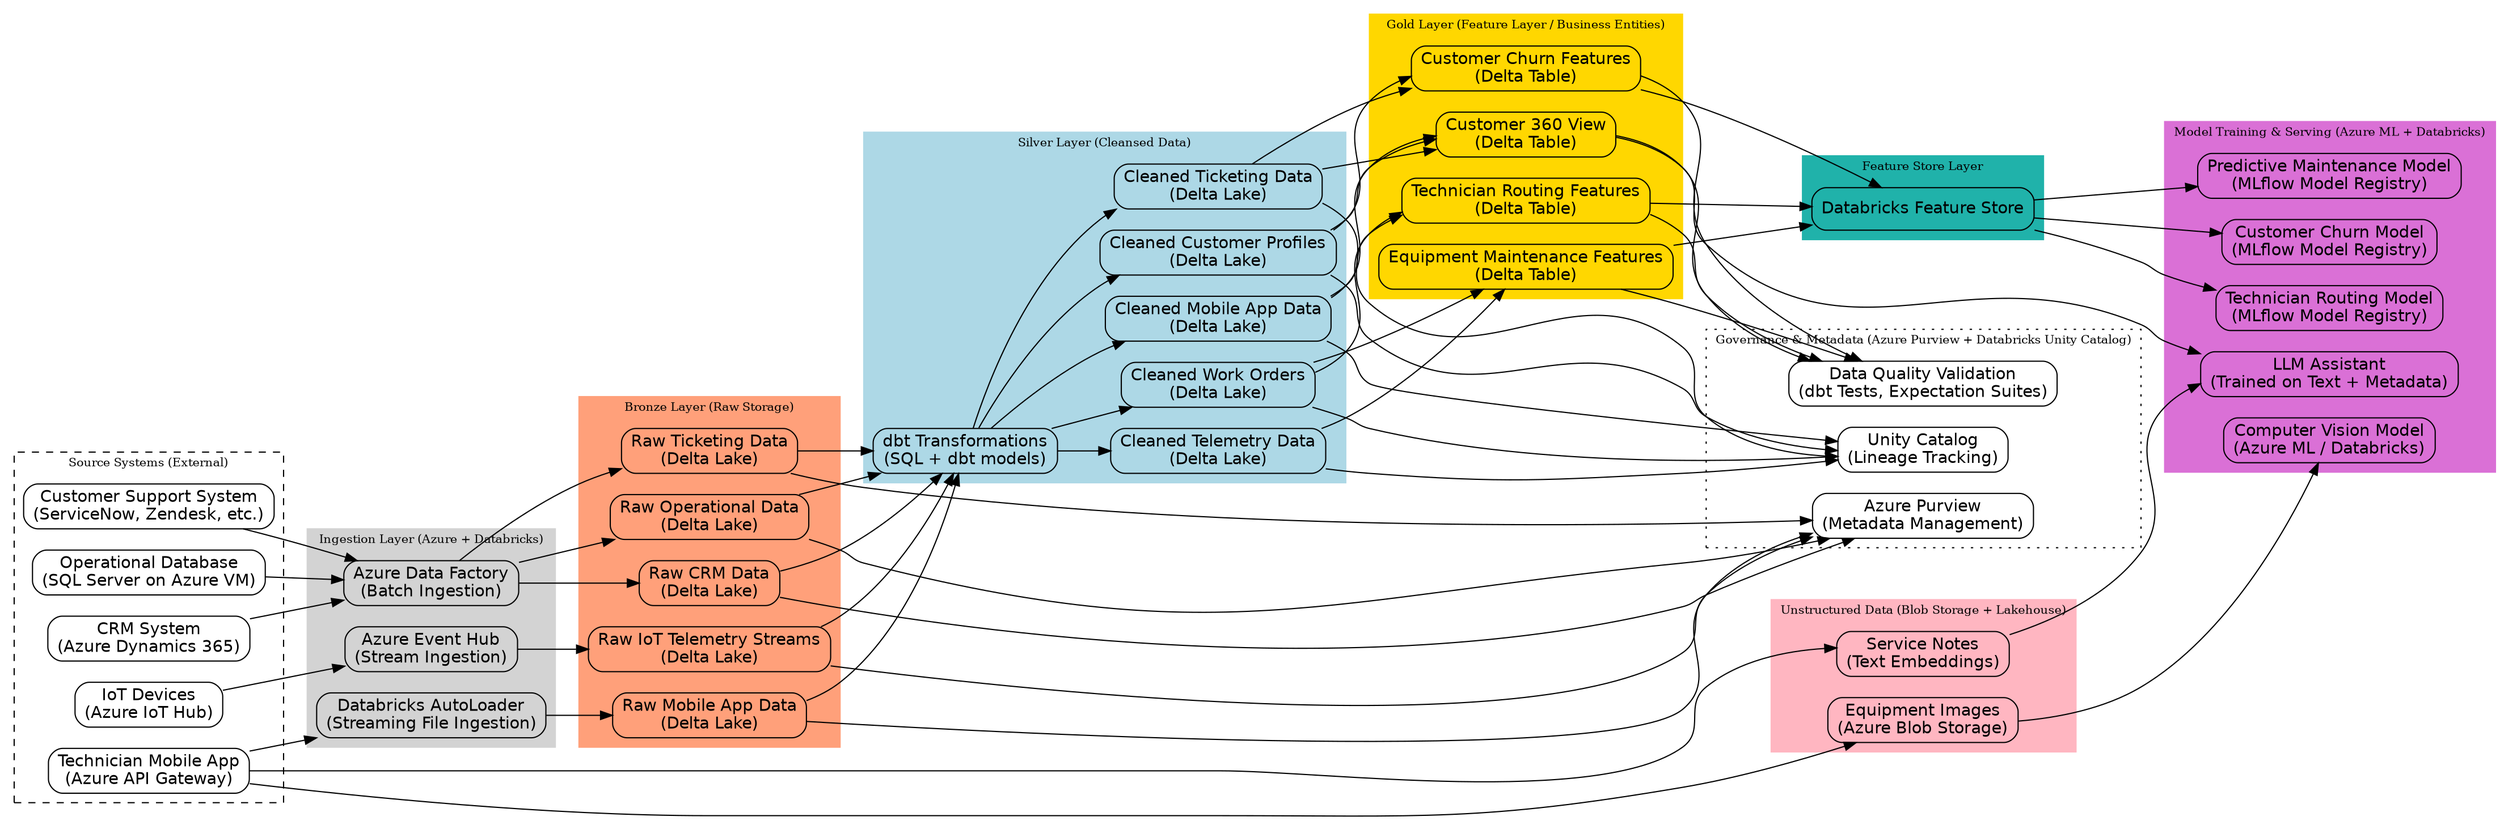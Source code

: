 digraph LakehouseMLAzureArchitecture {
    rankdir=LR
    fontsize=10
    node [shape=box style=rounded fontname="Helvetica"]

    subgraph cluster_sources {
        label="Source Systems (External)"
        style=dashed
        OperationalDB [label="Operational Database\n(SQL Server on Azure VM)"]
        IoTDevices [label="IoT Devices\n(Azure IoT Hub)"]
        MobileApp [label="Technician Mobile App\n(Azure API Gateway)"]
        CRMSystem [label="CRM System\n(Azure Dynamics 365)"]
        TicketingSystem [label="Customer Support System\n(ServiceNow, Zendesk, etc.)"]
    }

    subgraph cluster_ingestion {
        label="Ingestion Layer (Azure + Databricks)"
        style=filled
        color=lightgrey
        AzureDataFactory [label="Azure Data Factory\n(Batch Ingestion)"]
        AzureEventHub [label="Azure Event Hub\n(Stream Ingestion)"]
        AutoLoader [label="Databricks AutoLoader\n(Streaming File Ingestion)"]
    }

    subgraph cluster_bronze {
        label="Bronze Layer (Raw Storage)"
        style=filled
        color=lightsalmon
        RawOperationalData [label="Raw Operational Data\n(Delta Lake)"]
        RawTelemetryData [label="Raw IoT Telemetry Streams\n(Delta Lake)"]
        RawMobileData [label="Raw Mobile App Data\n(Delta Lake)"]
        RawCRMData [label="Raw CRM Data\n(Delta Lake)"]
        RawTicketingData [label="Raw Ticketing Data\n(Delta Lake)"]
    }

    subgraph cluster_silver {
        label="Silver Layer (Cleansed Data)"
        style=filled
        color=lightblue
        dbtTransformations [label="dbt Transformations\n(SQL + dbt models)"]
        CleanedWorkOrders [label="Cleaned Work Orders\n(Delta Lake)"]
        CleanedTelemetryData [label="Cleaned Telemetry Data\n(Delta Lake)"]
        CleanedCustomerProfiles [label="Cleaned Customer Profiles\n(Delta Lake)"]
        CleanedTicketingData [label="Cleaned Ticketing Data\n(Delta Lake)"]
        CleanedMobileData [label="Cleaned Mobile App Data\n(Delta Lake)"]
    }

    subgraph cluster_gold {
        label="Gold Layer (Feature Layer / Business Entities)"
        style=filled
        color=gold
        EquipmentMaintenanceFeatures [label="Equipment Maintenance Features\n(Delta Table)"]
        CustomerChurnFeatures [label="Customer Churn Features\n(Delta Table)"]
        TechnicianRoutingFeatures [label="Technician Routing Features\n(Delta Table)"]
        Customer360 [label="Customer 360 View\n(Delta Table)"]
    }

    subgraph cluster_unstructured {
        label="Unstructured Data (Blob Storage + Lakehouse)"
        style=filled
        color=lightpink
        EquipmentImages [label="Equipment Images\n(Azure Blob Storage)"]
        ServiceNotesEmbeddings [label="Service Notes\n(Text Embeddings)"]
    }

    subgraph cluster_governance {
        label="Governance & Metadata (Azure Purview + Databricks Unity Catalog)"
        style=dotted
        DataCatalog [label="Azure Purview\n(Metadata Management)"]
        LineageTracker [label="Unity Catalog\n(Lineage Tracking)"]
        DataQualityChecks [label="Data Quality Validation\n(dbt Tests, Expectation Suites)"]
    }

    subgraph cluster_featurestore {
        label="Feature Store Layer"
        style=filled
        color=lightseagreen
        DatabricksFeatureStore [label="Databricks Feature Store"]
    }

    subgraph cluster_ml_serving {
        label="Model Training & Serving (Azure ML + Databricks)"
        style=filled
        color=orchid
        PredictiveMaintenanceModel [label="Predictive Maintenance Model\n(MLflow Model Registry)"]
        ChurnPredictionModel [label="Customer Churn Model\n(MLflow Model Registry)"]
        TechnicianOptimizationModel [label="Technician Routing Model\n(MLflow Model Registry)"]
        DefectDetectionCVModel [label="Computer Vision Model\n(Azure ML / Databricks)"]
        LLMAssistant [label="LLM Assistant\n(Trained on Text + Metadata)"]
    }

    // Connections

    // Ingestion
    OperationalDB -> AzureDataFactory -> RawOperationalData
    IoTDevices -> AzureEventHub -> RawTelemetryData
    MobileApp -> AutoLoader -> RawMobileData
    CRMSystem -> AzureDataFactory -> RawCRMData
    TicketingSystem -> AzureDataFactory -> RawTicketingData

    // Bronze to Silver
    RawOperationalData -> dbtTransformations
    RawTelemetryData -> dbtTransformations
    RawMobileData -> dbtTransformations
    RawCRMData -> dbtTransformations
    RawTicketingData -> dbtTransformations

    dbtTransformations -> CleanedWorkOrders
    dbtTransformations -> CleanedTelemetryData
    dbtTransformations -> CleanedCustomerProfiles
    dbtTransformations -> CleanedTicketingData
    dbtTransformations -> CleanedMobileData

    // Silver to Gold
    CleanedWorkOrders -> EquipmentMaintenanceFeatures
    CleanedTelemetryData -> EquipmentMaintenanceFeatures
    CleanedWorkOrders -> TechnicianRoutingFeatures
    CleanedMobileData -> TechnicianRoutingFeatures
    CleanedCustomerProfiles -> CustomerChurnFeatures
    CleanedTicketingData -> CustomerChurnFeatures
    CleanedCustomerProfiles -> Customer360
    CleanedTicketingData -> Customer360
    CleanedMobileData -> Customer360

    // Feature Store
    EquipmentMaintenanceFeatures -> DatabricksFeatureStore
    CustomerChurnFeatures -> DatabricksFeatureStore
    TechnicianRoutingFeatures -> DatabricksFeatureStore

    // Unstructured
    MobileApp -> EquipmentImages
    MobileApp -> ServiceNotesEmbeddings

    EquipmentImages -> DefectDetectionCVModel
    ServiceNotesEmbeddings -> LLMAssistant

    // Model Training
    DatabricksFeatureStore -> PredictiveMaintenanceModel
    DatabricksFeatureStore -> ChurnPredictionModel
    DatabricksFeatureStore -> TechnicianOptimizationModel

    Customer360 -> LLMAssistant

    // Governance
    RawOperationalData -> DataCatalog
    RawTelemetryData -> DataCatalog
    RawMobileData -> DataCatalog
    RawCRMData -> DataCatalog
    RawTicketingData -> DataCatalog
    CleanedWorkOrders -> LineageTracker
    CleanedTelemetryData -> LineageTracker
    CleanedCustomerProfiles -> LineageTracker
    CleanedTicketingData -> LineageTracker
    CleanedMobileData -> LineageTracker
    EquipmentMaintenanceFeatures -> DataQualityChecks
    CustomerChurnFeatures -> DataQualityChecks
    TechnicianRoutingFeatures -> DataQualityChecks
    Customer360 -> DataQualityChecks
}
